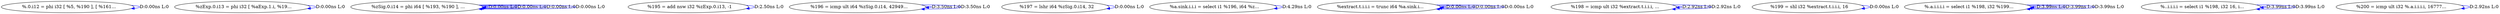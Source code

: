 digraph {
Node0x3937da0[label="  %.0.i12 = phi i32 [ %5, %190 ], [ %161..."];
Node0x3937da0 -> Node0x3937da0[label="D:0.00ns L:0",color=blue];
Node0x3937e80[label="  %zExp.0.i13 = phi i32 [ %aExp.1.i, %19..."];
Node0x3937e80 -> Node0x3937e80[label="D:0.00ns L:0",color=blue];
Node0x3937f60[label="  %zSig.0.i14 = phi i64 [ %193, %190 ], ..."];
Node0x3937f60 -> Node0x3937f60[label="D:0.00ns L:0",color=blue];
Node0x3937f60 -> Node0x3937f60[label="D:0.00ns L:0",color=blue];
Node0x3937f60 -> Node0x3937f60[label="D:0.00ns L:0",color=blue];
Node0x3937f60 -> Node0x3937f60[label="D:0.00ns L:0",color=blue];
Node0x3938040[label="  %195 = add nsw i32 %zExp.0.i13, -1"];
Node0x3938040 -> Node0x3938040[label="D:2.50ns L:0",color=blue];
Node0x3938120[label="  %196 = icmp ult i64 %zSig.0.i14, 42949..."];
Node0x3938120 -> Node0x3938120[label="D:3.50ns L:0",color=blue];
Node0x3938120 -> Node0x3938120[label="D:3.50ns L:0",color=blue];
Node0x3938200[label="  %197 = lshr i64 %zSig.0.i14, 32"];
Node0x3938200 -> Node0x3938200[label="D:0.00ns L:0",color=blue];
Node0x39382e0[label="  %a.sink.i.i.i = select i1 %196, i64 %z..."];
Node0x39382e0 -> Node0x39382e0[label="D:4.29ns L:0",color=blue];
Node0x39383c0[label="  %extract.t.i.i.i = trunc i64 %a.sink.i..."];
Node0x39383c0 -> Node0x39383c0[label="D:0.00ns L:0",color=blue];
Node0x39383c0 -> Node0x39383c0[label="D:0.00ns L:0",color=blue];
Node0x39383c0 -> Node0x39383c0[label="D:0.00ns L:0",color=blue];
Node0x39384a0[label="  %198 = icmp ult i32 %extract.t.i.i.i, ..."];
Node0x39384a0 -> Node0x39384a0[label="D:2.92ns L:0",color=blue];
Node0x39384a0 -> Node0x39384a0[label="D:2.92ns L:0",color=blue];
Node0x3938580[label="  %199 = shl i32 %extract.t.i.i.i, 16"];
Node0x3938580 -> Node0x3938580[label="D:0.00ns L:0",color=blue];
Node0x3938660[label="  %.a.i.i.i.i = select i1 %198, i32 %199..."];
Node0x3938660 -> Node0x3938660[label="D:3.99ns L:0",color=blue];
Node0x3938660 -> Node0x3938660[label="D:3.99ns L:0",color=blue];
Node0x3938660 -> Node0x3938660[label="D:3.99ns L:0",color=blue];
Node0x3938740[label="  %..i.i.i.i = select i1 %198, i32 16, i..."];
Node0x3938740 -> Node0x3938740[label="D:3.99ns L:0",color=blue];
Node0x3938740 -> Node0x3938740[label="D:3.99ns L:0",color=blue];
Node0x3938820[label="  %200 = icmp ult i32 %.a.i.i.i.i, 16777..."];
Node0x3938820 -> Node0x3938820[label="D:2.92ns L:0",color=blue];
}
